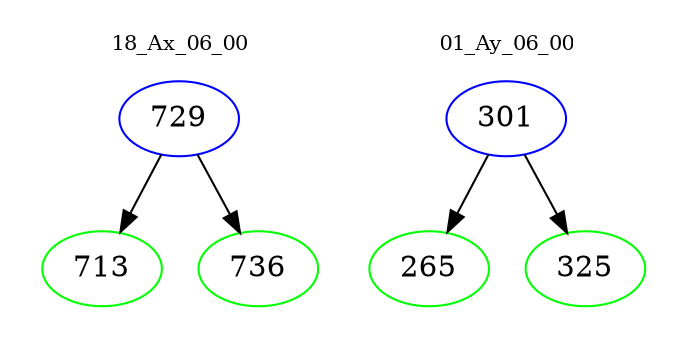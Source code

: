 digraph{
subgraph cluster_0 {
color = white
label = "18_Ax_06_00";
fontsize=10;
T0_729 [label="729", color="blue"]
T0_729 -> T0_713 [color="black"]
T0_713 [label="713", color="green"]
T0_729 -> T0_736 [color="black"]
T0_736 [label="736", color="green"]
}
subgraph cluster_1 {
color = white
label = "01_Ay_06_00";
fontsize=10;
T1_301 [label="301", color="blue"]
T1_301 -> T1_265 [color="black"]
T1_265 [label="265", color="green"]
T1_301 -> T1_325 [color="black"]
T1_325 [label="325", color="green"]
}
}

